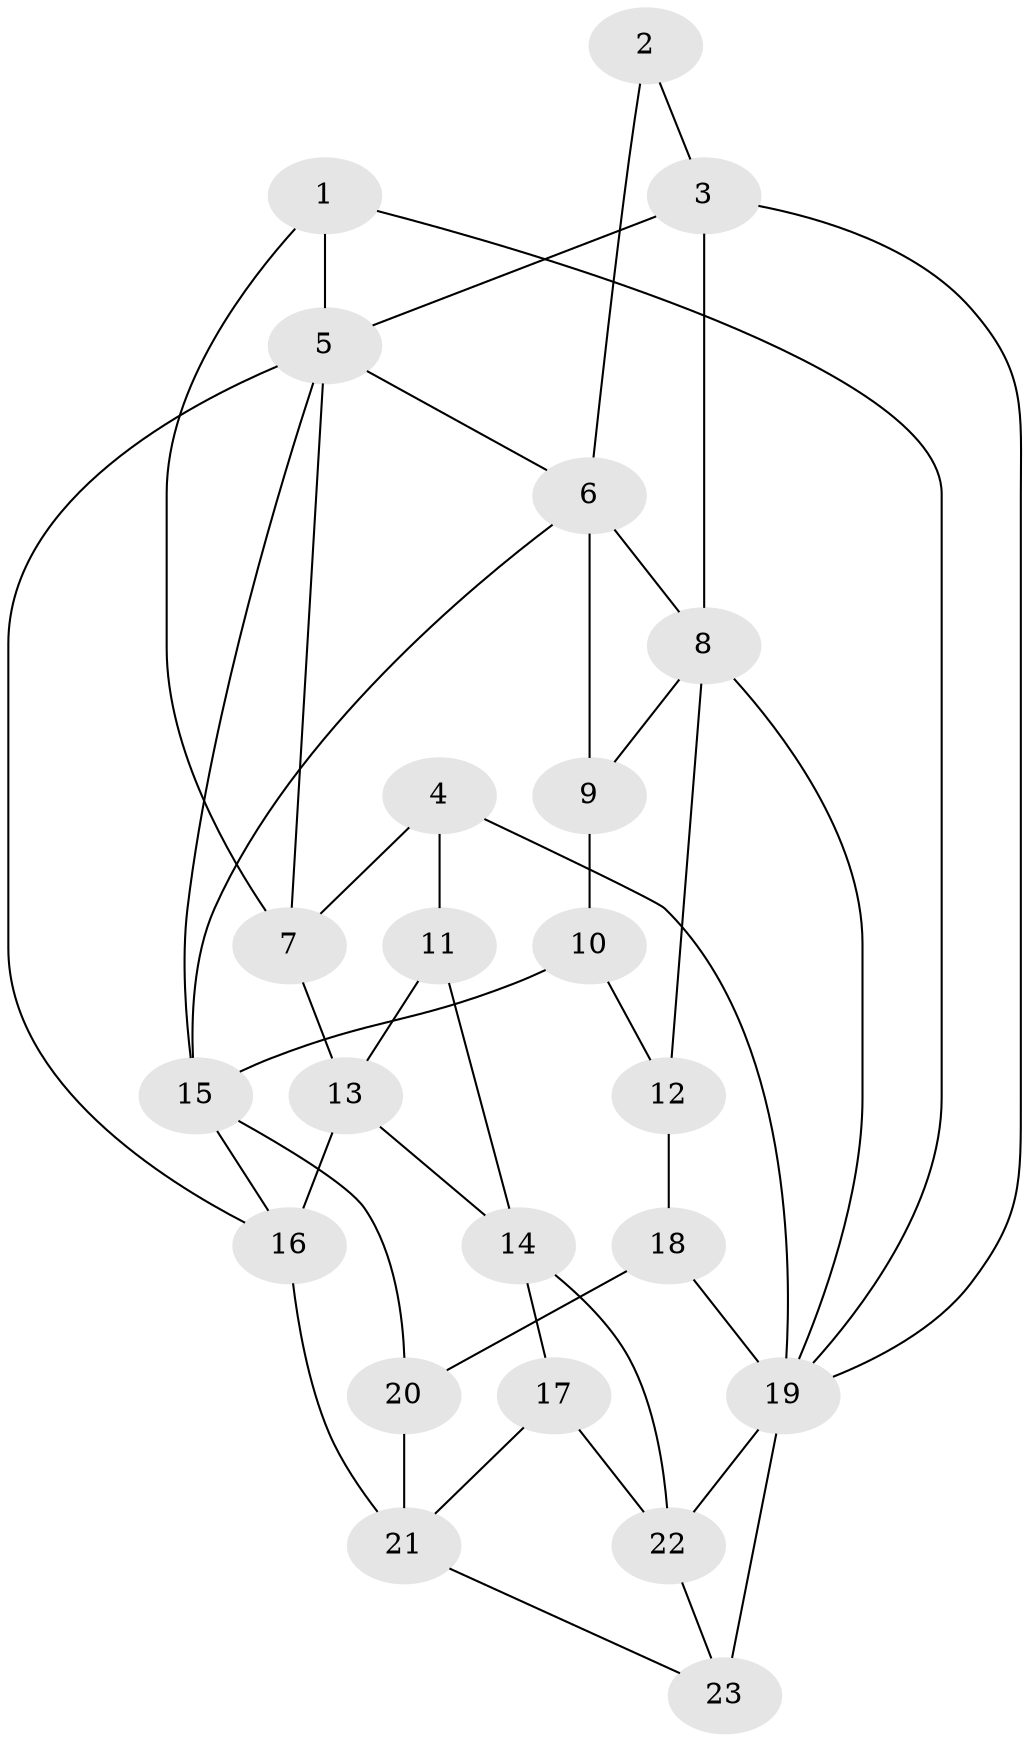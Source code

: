 // original degree distribution, {3: 0.02631578947368421, 5: 0.47368421052631576, 6: 0.23684210526315788, 4: 0.2631578947368421}
// Generated by graph-tools (version 1.1) at 2025/38/03/04/25 23:38:34]
// undirected, 23 vertices, 44 edges
graph export_dot {
  node [color=gray90,style=filled];
  1;
  2;
  3;
  4;
  5;
  6;
  7;
  8;
  9;
  10;
  11;
  12;
  13;
  14;
  15;
  16;
  17;
  18;
  19;
  20;
  21;
  22;
  23;
  1 -- 5 [weight=1.0];
  1 -- 7 [weight=1.0];
  1 -- 19 [weight=1.0];
  2 -- 3 [weight=2.0];
  2 -- 6 [weight=2.0];
  3 -- 5 [weight=1.0];
  3 -- 8 [weight=1.0];
  3 -- 19 [weight=1.0];
  4 -- 7 [weight=1.0];
  4 -- 11 [weight=2.0];
  4 -- 19 [weight=1.0];
  5 -- 6 [weight=1.0];
  5 -- 7 [weight=1.0];
  5 -- 15 [weight=1.0];
  5 -- 16 [weight=1.0];
  6 -- 8 [weight=1.0];
  6 -- 9 [weight=1.0];
  6 -- 15 [weight=1.0];
  7 -- 13 [weight=1.0];
  8 -- 9 [weight=1.0];
  8 -- 12 [weight=2.0];
  8 -- 19 [weight=1.0];
  9 -- 10 [weight=1.0];
  10 -- 12 [weight=1.0];
  10 -- 15 [weight=1.0];
  11 -- 13 [weight=1.0];
  11 -- 14 [weight=1.0];
  12 -- 18 [weight=2.0];
  13 -- 14 [weight=1.0];
  13 -- 16 [weight=2.0];
  14 -- 17 [weight=2.0];
  14 -- 22 [weight=1.0];
  15 -- 16 [weight=1.0];
  15 -- 20 [weight=1.0];
  16 -- 21 [weight=2.0];
  17 -- 21 [weight=1.0];
  17 -- 22 [weight=1.0];
  18 -- 19 [weight=1.0];
  18 -- 20 [weight=2.0];
  19 -- 22 [weight=1.0];
  19 -- 23 [weight=2.0];
  20 -- 21 [weight=1.0];
  21 -- 23 [weight=1.0];
  22 -- 23 [weight=1.0];
}
